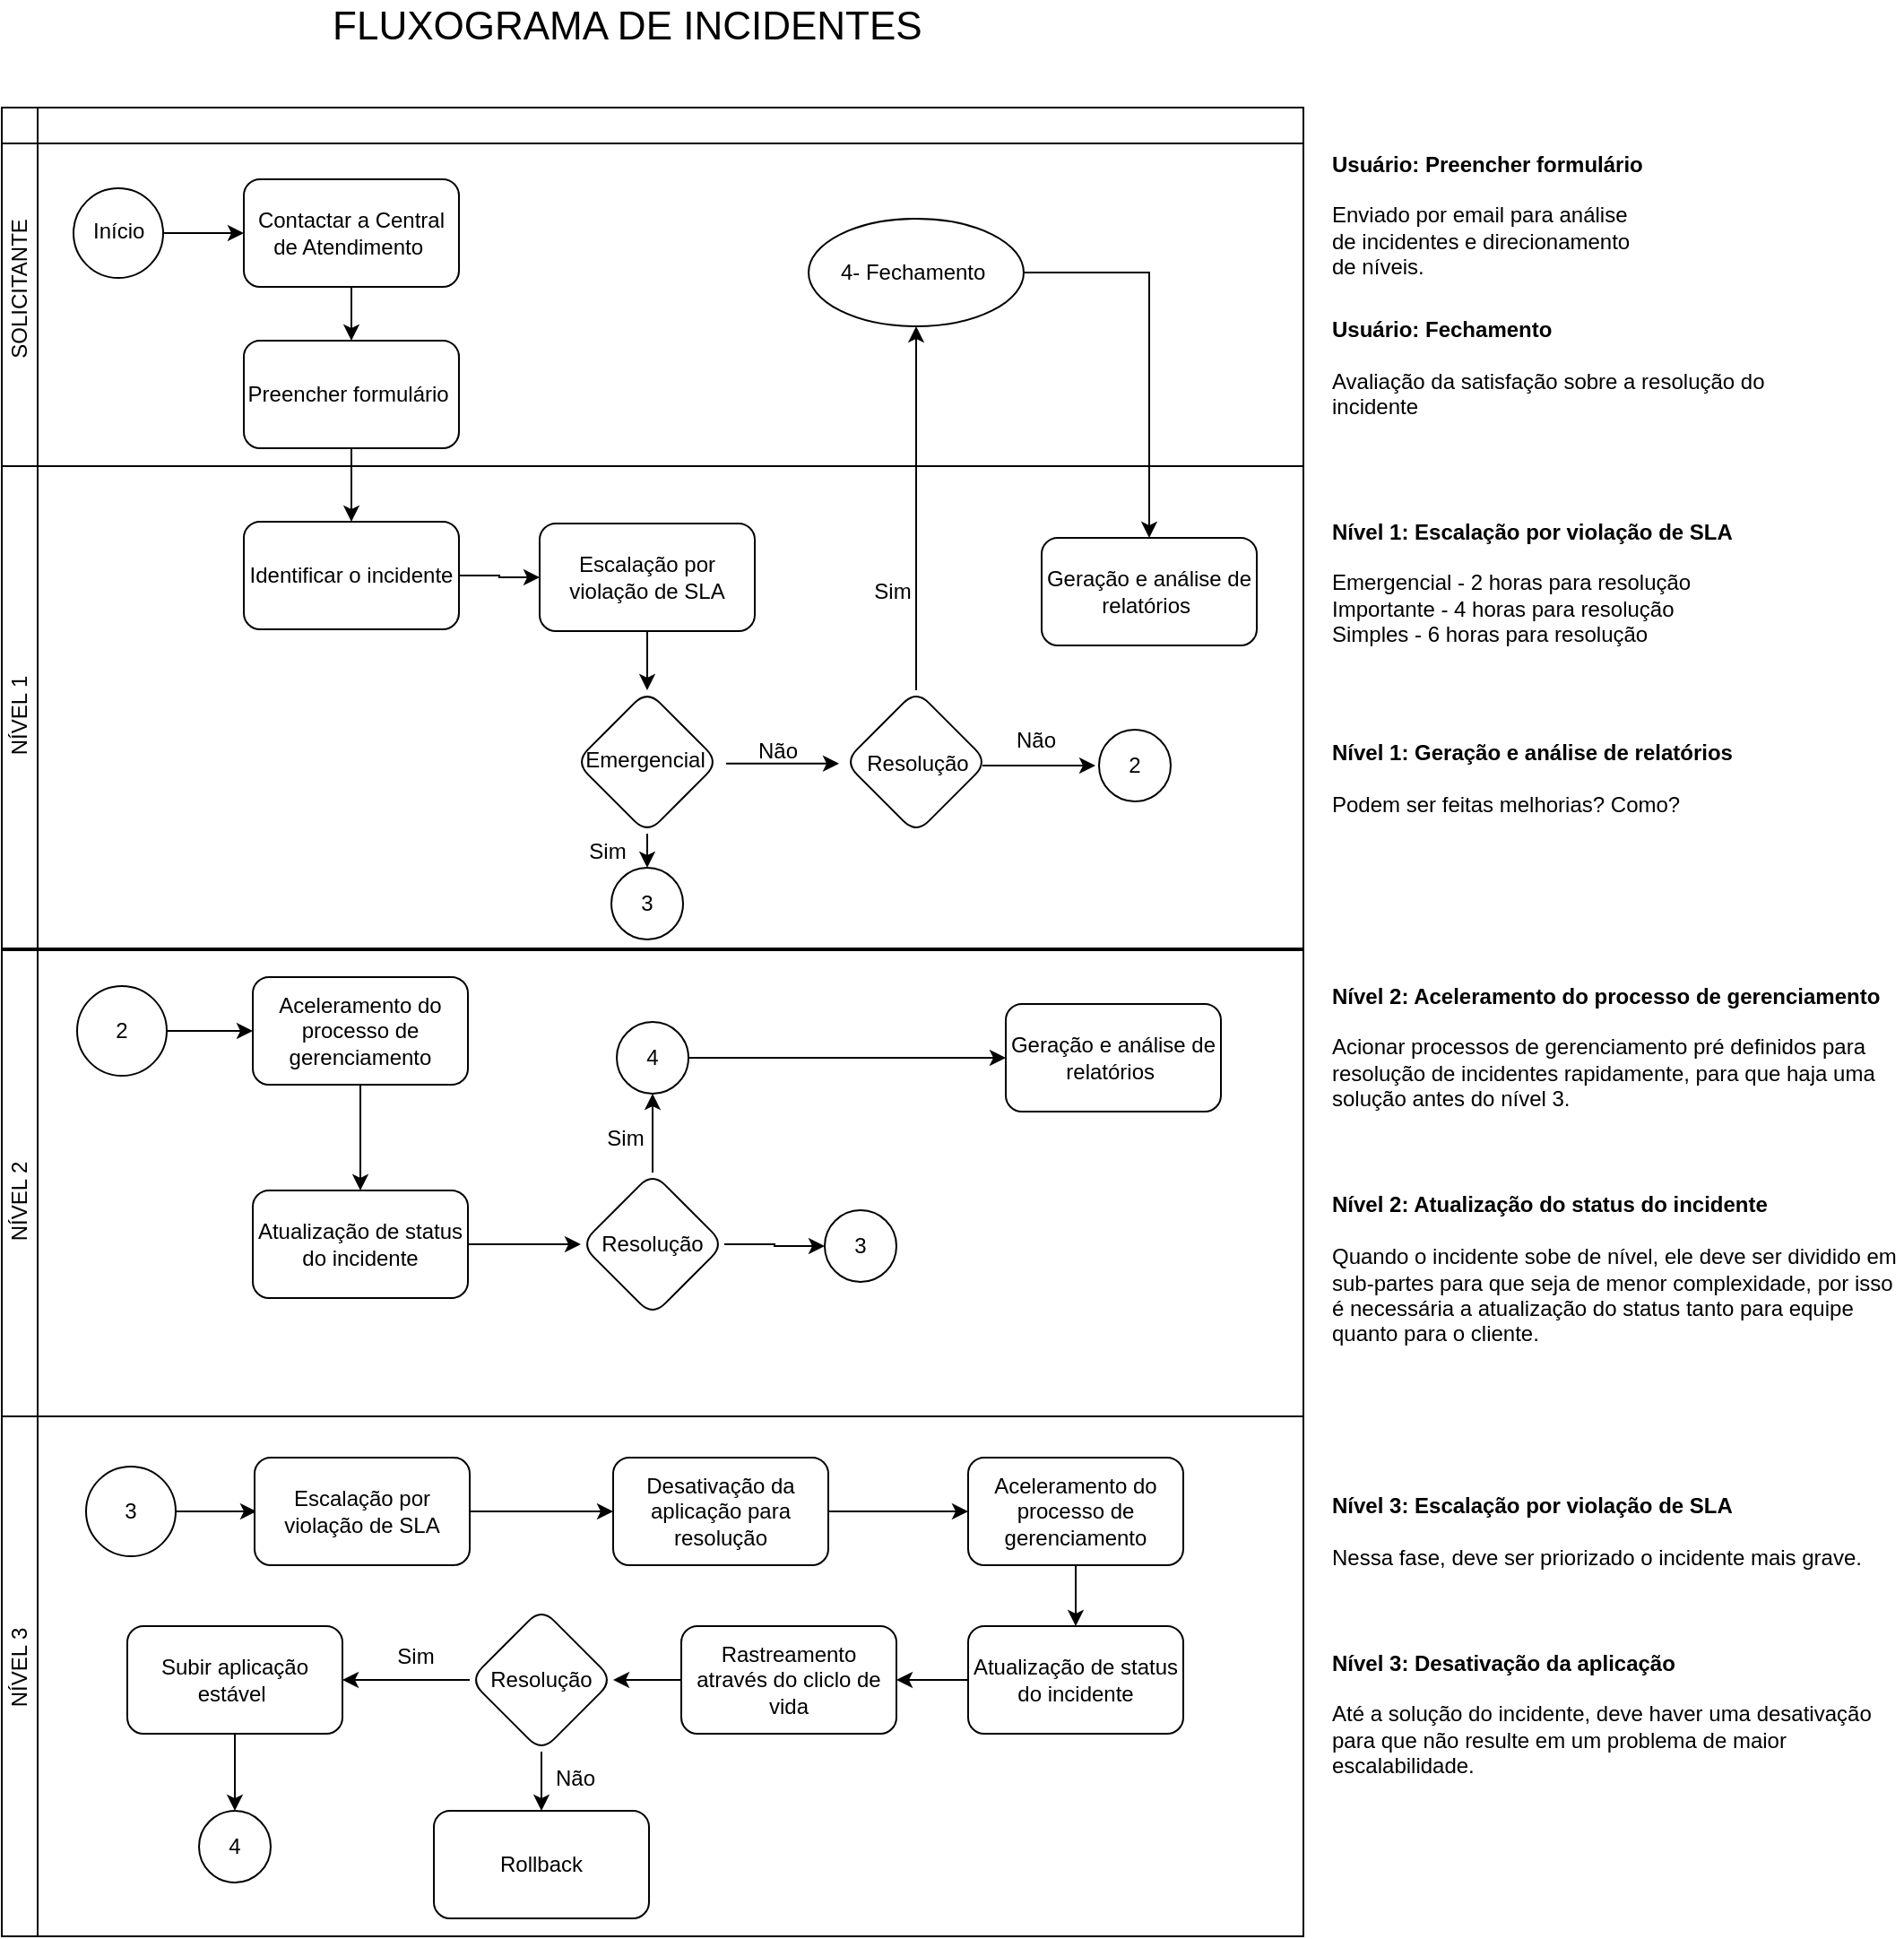 <mxfile version="20.5.3" type="device"><diagram id="nS4AKxoMJuNRNooOBt-V" name="Página-1"><mxGraphModel dx="1108" dy="474" grid="1" gridSize="10" guides="1" tooltips="1" connect="1" arrows="1" fold="1" page="1" pageScale="1" pageWidth="827" pageHeight="1169" math="0" shadow="0"><root><mxCell id="0"/><mxCell id="1" parent="0"/><mxCell id="3wtZB5iYEBLvJO6w4tGM-11" value="" style="shape=internalStorage;whiteSpace=wrap;html=1;backgroundOutline=1;shadow=0;fillColor=#FFFFFF;" parent="1" vertex="1"><mxGeometry x="100" y="790" width="726" height="320" as="geometry"/></mxCell><mxCell id="3wtZB5iYEBLvJO6w4tGM-6" value="" style="shape=internalStorage;whiteSpace=wrap;html=1;backgroundOutline=1;shadow=0;fillColor=#FFFFFF;" parent="1" vertex="1"><mxGeometry x="100" y="540" width="726" height="280" as="geometry"/></mxCell><mxCell id="4buMcNYlioLYaSCC7oOM-18" value="" style="shape=internalStorage;whiteSpace=wrap;html=1;backgroundOutline=1;shadow=0;fillColor=#FFFFFF;" parent="1" vertex="1"><mxGeometry x="100" y="259" width="726" height="300" as="geometry"/></mxCell><mxCell id="4buMcNYlioLYaSCC7oOM-1" value="" style="shape=internalStorage;whiteSpace=wrap;html=1;backgroundOutline=1;shadow=0;fillColor=#FFFFFF;" parent="1" vertex="1"><mxGeometry x="100" y="90" width="726" height="200" as="geometry"/></mxCell><mxCell id="4buMcNYlioLYaSCC7oOM-2" value="SOLICITANTE" style="text;html=1;strokeColor=none;fillColor=none;align=center;verticalAlign=middle;whiteSpace=wrap;rounded=0;rotation=-90;" parent="1" vertex="1"><mxGeometry x="80" y="186" width="60" height="10" as="geometry"/></mxCell><mxCell id="4buMcNYlioLYaSCC7oOM-7" value="" style="edgeStyle=orthogonalEdgeStyle;rounded=0;orthogonalLoop=1;jettySize=auto;html=1;" parent="1" source="4buMcNYlioLYaSCC7oOM-5" target="4buMcNYlioLYaSCC7oOM-6" edge="1"><mxGeometry relative="1" as="geometry"/></mxCell><mxCell id="4buMcNYlioLYaSCC7oOM-5" value="" style="ellipse;whiteSpace=wrap;html=1;aspect=fixed;" parent="1" vertex="1"><mxGeometry x="140" y="135" width="50" height="50" as="geometry"/></mxCell><mxCell id="4buMcNYlioLYaSCC7oOM-22" value="" style="edgeStyle=orthogonalEdgeStyle;rounded=0;orthogonalLoop=1;jettySize=auto;html=1;" parent="1" source="4buMcNYlioLYaSCC7oOM-6" target="4buMcNYlioLYaSCC7oOM-21" edge="1"><mxGeometry relative="1" as="geometry"/></mxCell><mxCell id="4buMcNYlioLYaSCC7oOM-6" value="Contactar a Central de Atendimento&amp;nbsp;" style="rounded=1;whiteSpace=wrap;html=1;" parent="1" vertex="1"><mxGeometry x="235" y="130" width="120" height="60" as="geometry"/></mxCell><mxCell id="4buMcNYlioLYaSCC7oOM-9" value="Início&amp;nbsp;" style="text;html=1;strokeColor=none;fillColor=none;align=center;verticalAlign=middle;whiteSpace=wrap;rounded=0;" parent="1" vertex="1"><mxGeometry x="147" y="149" width="40" height="20" as="geometry"/></mxCell><mxCell id="4buMcNYlioLYaSCC7oOM-21" value="Preencher formulário&amp;nbsp;" style="whiteSpace=wrap;html=1;rounded=1;" parent="1" vertex="1"><mxGeometry x="235" y="220" width="120" height="60" as="geometry"/></mxCell><mxCell id="4buMcNYlioLYaSCC7oOM-24" value="&lt;b&gt;Usuário: Preencher formulário&amp;nbsp;&lt;br&gt;&lt;/b&gt;&lt;br&gt;Enviado por email para análise de incidentes e direcionamento de níveis." style="text;html=1;strokeColor=none;fillColor=none;align=left;verticalAlign=middle;whiteSpace=wrap;rounded=0;shadow=0;fontSize=12;" parent="1" vertex="1"><mxGeometry x="840" y="105" width="180" height="90" as="geometry"/></mxCell><mxCell id="4buMcNYlioLYaSCC7oOM-29" value="" style="edgeStyle=orthogonalEdgeStyle;rounded=0;orthogonalLoop=1;jettySize=auto;html=1;fontSize=12;" parent="1" source="4buMcNYlioLYaSCC7oOM-26" target="4buMcNYlioLYaSCC7oOM-28" edge="1"><mxGeometry relative="1" as="geometry"/></mxCell><mxCell id="4buMcNYlioLYaSCC7oOM-26" value="Identificar o incidente" style="rounded=1;whiteSpace=wrap;html=1;shadow=0;fontSize=12;fillColor=#FFFFFF;" parent="1" vertex="1"><mxGeometry x="235" y="321" width="120" height="60" as="geometry"/></mxCell><mxCell id="4buMcNYlioLYaSCC7oOM-31" value="" style="edgeStyle=orthogonalEdgeStyle;rounded=0;orthogonalLoop=1;jettySize=auto;html=1;fontSize=12;" parent="1" source="4buMcNYlioLYaSCC7oOM-28" target="4buMcNYlioLYaSCC7oOM-30" edge="1"><mxGeometry relative="1" as="geometry"/></mxCell><mxCell id="4buMcNYlioLYaSCC7oOM-28" value="Escalação por violação de SLA" style="rounded=1;whiteSpace=wrap;html=1;shadow=0;fontSize=12;fillColor=#FFFFFF;" parent="1" vertex="1"><mxGeometry x="400" y="322" width="120" height="60" as="geometry"/></mxCell><mxCell id="4buMcNYlioLYaSCC7oOM-27" style="edgeStyle=orthogonalEdgeStyle;rounded=0;orthogonalLoop=1;jettySize=auto;html=1;exitX=0.5;exitY=1;exitDx=0;exitDy=0;fontSize=12;" parent="1" source="4buMcNYlioLYaSCC7oOM-21" target="4buMcNYlioLYaSCC7oOM-26" edge="1"><mxGeometry relative="1" as="geometry"/></mxCell><mxCell id="3wtZB5iYEBLvJO6w4tGM-42" style="edgeStyle=orthogonalEdgeStyle;rounded=0;orthogonalLoop=1;jettySize=auto;html=1;exitX=0.5;exitY=1;exitDx=0;exitDy=0;entryX=0.5;entryY=0;entryDx=0;entryDy=0;" parent="1" source="4buMcNYlioLYaSCC7oOM-30" target="3wtZB5iYEBLvJO6w4tGM-41" edge="1"><mxGeometry relative="1" as="geometry"/></mxCell><mxCell id="4buMcNYlioLYaSCC7oOM-30" value="" style="rhombus;whiteSpace=wrap;html=1;fillColor=#FFFFFF;rounded=1;shadow=0;" parent="1" vertex="1"><mxGeometry x="420" y="415" width="80" height="80" as="geometry"/></mxCell><mxCell id="3wtZB5iYEBLvJO6w4tGM-2" value="Emergencial" style="text;html=1;strokeColor=none;fillColor=none;align=center;verticalAlign=middle;whiteSpace=wrap;rounded=0;" parent="1" vertex="1"><mxGeometry x="429" y="439" width="60" height="30" as="geometry"/></mxCell><mxCell id="3wtZB5iYEBLvJO6w4tGM-10" value="NÍVEL 1" style="text;html=1;strokeColor=none;fillColor=none;align=center;verticalAlign=middle;whiteSpace=wrap;rounded=0;rotation=-90;" parent="1" vertex="1"><mxGeometry x="-10" y="424" width="240" height="10" as="geometry"/></mxCell><mxCell id="3wtZB5iYEBLvJO6w4tGM-12" value="NÍVEL 3" style="text;html=1;strokeColor=none;fillColor=none;align=center;verticalAlign=middle;whiteSpace=wrap;rounded=0;rotation=-90;" parent="1" vertex="1"><mxGeometry x="-10" y="955" width="240" height="10" as="geometry"/></mxCell><mxCell id="3wtZB5iYEBLvJO6w4tGM-13" value="NÍVEL 2" style="text;html=1;strokeColor=none;fillColor=none;align=center;verticalAlign=middle;whiteSpace=wrap;rounded=0;rotation=-90;" parent="1" vertex="1"><mxGeometry x="-10" y="695" width="240" height="10" as="geometry"/></mxCell><mxCell id="3wtZB5iYEBLvJO6w4tGM-15" value="Sim" style="text;html=1;strokeColor=none;fillColor=none;align=center;verticalAlign=middle;whiteSpace=wrap;rounded=0;" parent="1" vertex="1"><mxGeometry x="408" y="490" width="60" height="30" as="geometry"/></mxCell><mxCell id="3wtZB5iYEBLvJO6w4tGM-16" value="Não" style="text;html=1;strokeColor=none;fillColor=none;align=center;verticalAlign=middle;whiteSpace=wrap;rounded=0;" parent="1" vertex="1"><mxGeometry x="503" y="434" width="60" height="30" as="geometry"/></mxCell><mxCell id="3wtZB5iYEBLvJO6w4tGM-28" value="" style="edgeStyle=orthogonalEdgeStyle;rounded=0;orthogonalLoop=1;jettySize=auto;html=1;" parent="1" source="3wtZB5iYEBLvJO6w4tGM-17" target="3wtZB5iYEBLvJO6w4tGM-27" edge="1"><mxGeometry relative="1" as="geometry"/></mxCell><mxCell id="3wtZB5iYEBLvJO6w4tGM-46" value="" style="edgeStyle=orthogonalEdgeStyle;rounded=0;orthogonalLoop=1;jettySize=auto;html=1;" parent="1" edge="1"><mxGeometry relative="1" as="geometry"><mxPoint x="647" y="457" as="sourcePoint"/><mxPoint x="710" y="457" as="targetPoint"/><Array as="points"><mxPoint x="670" y="457"/><mxPoint x="670" y="457"/></Array></mxGeometry></mxCell><mxCell id="3wtZB5iYEBLvJO6w4tGM-17" value="" style="rhombus;whiteSpace=wrap;html=1;fillColor=#FFFFFF;rounded=1;shadow=0;" parent="1" vertex="1"><mxGeometry x="570" y="415" width="80" height="80" as="geometry"/></mxCell><mxCell id="3wtZB5iYEBLvJO6w4tGM-19" value="Resolução" style="text;html=1;strokeColor=none;fillColor=none;align=center;verticalAlign=middle;whiteSpace=wrap;rounded=0;" parent="1" vertex="1"><mxGeometry x="581" y="441" width="60" height="30" as="geometry"/></mxCell><mxCell id="3wtZB5iYEBLvJO6w4tGM-31" value="" style="edgeStyle=orthogonalEdgeStyle;rounded=0;orthogonalLoop=1;jettySize=auto;html=1;" parent="1" source="3wtZB5iYEBLvJO6w4tGM-27" target="3wtZB5iYEBLvJO6w4tGM-30" edge="1"><mxGeometry relative="1" as="geometry"/></mxCell><mxCell id="3wtZB5iYEBLvJO6w4tGM-27" value="4- Fechamento&amp;nbsp;" style="ellipse;whiteSpace=wrap;html=1;fillColor=#FFFFFF;rounded=1;shadow=0;" parent="1" vertex="1"><mxGeometry x="550" y="152" width="120" height="60" as="geometry"/></mxCell><mxCell id="3wtZB5iYEBLvJO6w4tGM-30" value="Geração e análise de relatórios&amp;nbsp;" style="whiteSpace=wrap;html=1;fillColor=#FFFFFF;rounded=1;shadow=0;" parent="1" vertex="1"><mxGeometry x="680" y="330" width="120" height="60" as="geometry"/></mxCell><mxCell id="3wtZB5iYEBLvJO6w4tGM-35" value="Sim" style="text;html=1;strokeColor=none;fillColor=none;align=center;verticalAlign=middle;whiteSpace=wrap;rounded=0;" parent="1" vertex="1"><mxGeometry x="567" y="345" width="60" height="30" as="geometry"/></mxCell><mxCell id="3wtZB5iYEBLvJO6w4tGM-38" value="Não" style="text;html=1;strokeColor=none;fillColor=none;align=center;verticalAlign=middle;whiteSpace=wrap;rounded=0;" parent="1" vertex="1"><mxGeometry x="647" y="428" width="60" height="30" as="geometry"/></mxCell><mxCell id="3wtZB5iYEBLvJO6w4tGM-51" value="" style="edgeStyle=orthogonalEdgeStyle;rounded=0;orthogonalLoop=1;jettySize=auto;html=1;" parent="1" source="3wtZB5iYEBLvJO6w4tGM-40" target="3wtZB5iYEBLvJO6w4tGM-50" edge="1"><mxGeometry relative="1" as="geometry"/></mxCell><mxCell id="3wtZB5iYEBLvJO6w4tGM-40" value="Aceleramento do processo de gerenciamento" style="rounded=1;whiteSpace=wrap;html=1;" parent="1" vertex="1"><mxGeometry x="240" y="575" width="120" height="60" as="geometry"/></mxCell><mxCell id="3wtZB5iYEBLvJO6w4tGM-41" value="3" style="ellipse;whiteSpace=wrap;html=1;aspect=fixed;" parent="1" vertex="1"><mxGeometry x="440" y="514" width="40" height="40" as="geometry"/></mxCell><mxCell id="3wtZB5iYEBLvJO6w4tGM-44" value="2" style="ellipse;whiteSpace=wrap;html=1;aspect=fixed;" parent="1" vertex="1"><mxGeometry x="712" y="437" width="40" height="40" as="geometry"/></mxCell><mxCell id="3wtZB5iYEBLvJO6w4tGM-48" value="" style="edgeStyle=orthogonalEdgeStyle;rounded=0;orthogonalLoop=1;jettySize=auto;html=1;" parent="1" source="3wtZB5iYEBLvJO6w4tGM-47" target="3wtZB5iYEBLvJO6w4tGM-40" edge="1"><mxGeometry relative="1" as="geometry"/></mxCell><mxCell id="3wtZB5iYEBLvJO6w4tGM-47" value="2" style="ellipse;whiteSpace=wrap;html=1;aspect=fixed;" parent="1" vertex="1"><mxGeometry x="142" y="580" width="50" height="50" as="geometry"/></mxCell><mxCell id="3wtZB5iYEBLvJO6w4tGM-53" value="" style="edgeStyle=orthogonalEdgeStyle;rounded=0;orthogonalLoop=1;jettySize=auto;html=1;" parent="1" source="3wtZB5iYEBLvJO6w4tGM-50" target="3wtZB5iYEBLvJO6w4tGM-52" edge="1"><mxGeometry relative="1" as="geometry"/></mxCell><mxCell id="3wtZB5iYEBLvJO6w4tGM-50" value="Atualização de status do incidente" style="whiteSpace=wrap;html=1;rounded=1;" parent="1" vertex="1"><mxGeometry x="240" y="694" width="120" height="60" as="geometry"/></mxCell><mxCell id="3wtZB5iYEBLvJO6w4tGM-59" value="" style="edgeStyle=orthogonalEdgeStyle;rounded=0;orthogonalLoop=1;jettySize=auto;html=1;" parent="1" source="3wtZB5iYEBLvJO6w4tGM-52" target="3wtZB5iYEBLvJO6w4tGM-57" edge="1"><mxGeometry relative="1" as="geometry"/></mxCell><mxCell id="3wtZB5iYEBLvJO6w4tGM-62" value="" style="edgeStyle=orthogonalEdgeStyle;rounded=0;orthogonalLoop=1;jettySize=auto;html=1;" parent="1" source="3wtZB5iYEBLvJO6w4tGM-52" target="3wtZB5iYEBLvJO6w4tGM-61" edge="1"><mxGeometry relative="1" as="geometry"/></mxCell><mxCell id="3wtZB5iYEBLvJO6w4tGM-52" value="Resolução" style="rhombus;whiteSpace=wrap;html=1;rounded=1;" parent="1" vertex="1"><mxGeometry x="423" y="684" width="80" height="80" as="geometry"/></mxCell><mxCell id="3wtZB5iYEBLvJO6w4tGM-64" style="edgeStyle=orthogonalEdgeStyle;rounded=0;orthogonalLoop=1;jettySize=auto;html=1;exitX=1;exitY=0.5;exitDx=0;exitDy=0;entryX=0;entryY=0.5;entryDx=0;entryDy=0;" parent="1" source="3wtZB5iYEBLvJO6w4tGM-57" target="3wtZB5iYEBLvJO6w4tGM-63" edge="1"><mxGeometry relative="1" as="geometry"/></mxCell><mxCell id="3wtZB5iYEBLvJO6w4tGM-57" value="4" style="ellipse;whiteSpace=wrap;html=1;aspect=fixed;" parent="1" vertex="1"><mxGeometry x="443" y="600" width="40" height="40" as="geometry"/></mxCell><mxCell id="3wtZB5iYEBLvJO6w4tGM-60" value="Sim" style="text;html=1;strokeColor=none;fillColor=none;align=center;verticalAlign=middle;whiteSpace=wrap;rounded=0;" parent="1" vertex="1"><mxGeometry x="418" y="650" width="60" height="30" as="geometry"/></mxCell><mxCell id="3wtZB5iYEBLvJO6w4tGM-61" value="3" style="ellipse;whiteSpace=wrap;html=1;aspect=fixed;" parent="1" vertex="1"><mxGeometry x="559" y="705" width="40" height="40" as="geometry"/></mxCell><mxCell id="3wtZB5iYEBLvJO6w4tGM-63" value="Geração e análise de relatórios&amp;nbsp;" style="whiteSpace=wrap;html=1;fillColor=#FFFFFF;rounded=1;shadow=0;" parent="1" vertex="1"><mxGeometry x="660" y="590" width="120" height="60" as="geometry"/></mxCell><mxCell id="3wtZB5iYEBLvJO6w4tGM-69" value="" style="edgeStyle=orthogonalEdgeStyle;rounded=0;orthogonalLoop=1;jettySize=auto;html=1;" parent="1" source="3wtZB5iYEBLvJO6w4tGM-67" edge="1"><mxGeometry relative="1" as="geometry"><mxPoint x="242" y="873" as="targetPoint"/></mxGeometry></mxCell><mxCell id="3wtZB5iYEBLvJO6w4tGM-67" value="3" style="ellipse;whiteSpace=wrap;html=1;aspect=fixed;" parent="1" vertex="1"><mxGeometry x="147" y="848" width="50" height="50" as="geometry"/></mxCell><mxCell id="3wtZB5iYEBLvJO6w4tGM-72" value="" style="edgeStyle=orthogonalEdgeStyle;rounded=0;orthogonalLoop=1;jettySize=auto;html=1;" parent="1" source="3wtZB5iYEBLvJO6w4tGM-70" target="3wtZB5iYEBLvJO6w4tGM-71" edge="1"><mxGeometry relative="1" as="geometry"/></mxCell><mxCell id="3wtZB5iYEBLvJO6w4tGM-70" value="Escalação por violação de SLA" style="rounded=1;whiteSpace=wrap;html=1;shadow=0;fontSize=12;fillColor=#FFFFFF;" parent="1" vertex="1"><mxGeometry x="241" y="843" width="120" height="60" as="geometry"/></mxCell><mxCell id="3wtZB5iYEBLvJO6w4tGM-74" value="" style="edgeStyle=orthogonalEdgeStyle;rounded=0;orthogonalLoop=1;jettySize=auto;html=1;" parent="1" source="3wtZB5iYEBLvJO6w4tGM-71" target="3wtZB5iYEBLvJO6w4tGM-73" edge="1"><mxGeometry relative="1" as="geometry"/></mxCell><mxCell id="3wtZB5iYEBLvJO6w4tGM-71" value="Desativação da aplicação para resolução" style="whiteSpace=wrap;html=1;fillColor=#FFFFFF;rounded=1;shadow=0;" parent="1" vertex="1"><mxGeometry x="441" y="843" width="120" height="60" as="geometry"/></mxCell><mxCell id="3wtZB5iYEBLvJO6w4tGM-76" value="" style="edgeStyle=orthogonalEdgeStyle;rounded=0;orthogonalLoop=1;jettySize=auto;html=1;" parent="1" source="3wtZB5iYEBLvJO6w4tGM-73" target="3wtZB5iYEBLvJO6w4tGM-75" edge="1"><mxGeometry relative="1" as="geometry"/></mxCell><mxCell id="3wtZB5iYEBLvJO6w4tGM-73" value="Aceleramento do processo de gerenciamento" style="rounded=1;whiteSpace=wrap;html=1;" parent="1" vertex="1"><mxGeometry x="639" y="843" width="120" height="60" as="geometry"/></mxCell><mxCell id="3wtZB5iYEBLvJO6w4tGM-78" value="" style="edgeStyle=orthogonalEdgeStyle;rounded=0;orthogonalLoop=1;jettySize=auto;html=1;" parent="1" source="3wtZB5iYEBLvJO6w4tGM-75" target="3wtZB5iYEBLvJO6w4tGM-77" edge="1"><mxGeometry relative="1" as="geometry"/></mxCell><mxCell id="3wtZB5iYEBLvJO6w4tGM-75" value="Atualização de status do incidente" style="whiteSpace=wrap;html=1;rounded=1;" parent="1" vertex="1"><mxGeometry x="639" y="937" width="120" height="60" as="geometry"/></mxCell><mxCell id="3wtZB5iYEBLvJO6w4tGM-85" value="" style="edgeStyle=orthogonalEdgeStyle;rounded=0;orthogonalLoop=1;jettySize=auto;html=1;" parent="1" source="3wtZB5iYEBLvJO6w4tGM-77" target="3wtZB5iYEBLvJO6w4tGM-82" edge="1"><mxGeometry relative="1" as="geometry"/></mxCell><mxCell id="3wtZB5iYEBLvJO6w4tGM-77" value="Rastreamento através do cliclo de vida" style="whiteSpace=wrap;html=1;rounded=1;" parent="1" vertex="1"><mxGeometry x="479" y="937" width="120" height="60" as="geometry"/></mxCell><mxCell id="3wtZB5iYEBLvJO6w4tGM-84" value="" style="edgeStyle=orthogonalEdgeStyle;rounded=0;orthogonalLoop=1;jettySize=auto;html=1;" parent="1" source="3wtZB5iYEBLvJO6w4tGM-82" target="3wtZB5iYEBLvJO6w4tGM-83" edge="1"><mxGeometry relative="1" as="geometry"/></mxCell><mxCell id="3wtZB5iYEBLvJO6w4tGM-96" value="" style="edgeStyle=orthogonalEdgeStyle;rounded=0;orthogonalLoop=1;jettySize=auto;html=1;" parent="1" source="3wtZB5iYEBLvJO6w4tGM-82" target="3wtZB5iYEBLvJO6w4tGM-95" edge="1"><mxGeometry relative="1" as="geometry"/></mxCell><mxCell id="3wtZB5iYEBLvJO6w4tGM-82" value="Resolução" style="rhombus;whiteSpace=wrap;html=1;rounded=1;" parent="1" vertex="1"><mxGeometry x="361" y="927" width="80" height="80" as="geometry"/></mxCell><mxCell id="3wtZB5iYEBLvJO6w4tGM-91" value="" style="edgeStyle=orthogonalEdgeStyle;rounded=0;orthogonalLoop=1;jettySize=auto;html=1;" parent="1" source="3wtZB5iYEBLvJO6w4tGM-83" target="3wtZB5iYEBLvJO6w4tGM-90" edge="1"><mxGeometry relative="1" as="geometry"/></mxCell><mxCell id="3wtZB5iYEBLvJO6w4tGM-83" value="Subir aplicação estável&amp;nbsp;" style="whiteSpace=wrap;html=1;rounded=1;" parent="1" vertex="1"><mxGeometry x="170" y="937" width="120" height="60" as="geometry"/></mxCell><mxCell id="3wtZB5iYEBLvJO6w4tGM-86" value="Sim" style="text;html=1;strokeColor=none;fillColor=none;align=center;verticalAlign=middle;whiteSpace=wrap;rounded=0;" parent="1" vertex="1"><mxGeometry x="301" y="939" width="60" height="30" as="geometry"/></mxCell><mxCell id="3wtZB5iYEBLvJO6w4tGM-90" value="4" style="ellipse;whiteSpace=wrap;html=1;aspect=fixed;" parent="1" vertex="1"><mxGeometry x="210" y="1040" width="40" height="40" as="geometry"/></mxCell><mxCell id="3wtZB5iYEBLvJO6w4tGM-95" value="Rollback" style="rounded=1;whiteSpace=wrap;html=1;" parent="1" vertex="1"><mxGeometry x="341" y="1040" width="120" height="60" as="geometry"/></mxCell><mxCell id="3wtZB5iYEBLvJO6w4tGM-97" value="Não" style="text;html=1;strokeColor=none;fillColor=none;align=center;verticalAlign=middle;whiteSpace=wrap;rounded=0;" parent="1" vertex="1"><mxGeometry x="390" y="1007" width="60" height="30" as="geometry"/></mxCell><mxCell id="3wtZB5iYEBLvJO6w4tGM-101" value="" style="edgeStyle=orthogonalEdgeStyle;rounded=0;orthogonalLoop=1;jettySize=auto;html=1;" parent="1" edge="1"><mxGeometry relative="1" as="geometry"><mxPoint x="504" y="455.87" as="sourcePoint"/><mxPoint x="567" y="455.87" as="targetPoint"/><Array as="points"><mxPoint x="527" y="455.87"/><mxPoint x="527" y="455.87"/></Array></mxGeometry></mxCell><mxCell id="8IUPnyNFgtu_fODzwSD4-1" value="FLUXOGRAMA DE INCIDENTES&amp;nbsp;" style="text;html=1;strokeColor=none;fillColor=none;align=center;verticalAlign=middle;whiteSpace=wrap;rounded=0;fontSize=22;" parent="1" vertex="1"><mxGeometry x="266" y="30" width="372" height="30" as="geometry"/></mxCell><mxCell id="8IUPnyNFgtu_fODzwSD4-2" value="&lt;b&gt;Usuário: Fechamento&amp;nbsp;&lt;br&gt;&lt;/b&gt;&lt;br&gt;Avaliação da satisfação sobre a resolução do incidente&amp;nbsp;" style="text;html=1;strokeColor=none;fillColor=none;align=left;verticalAlign=middle;whiteSpace=wrap;rounded=0;shadow=0;fontSize=12;" parent="1" vertex="1"><mxGeometry x="840" y="190" width="280" height="90" as="geometry"/></mxCell><mxCell id="8IUPnyNFgtu_fODzwSD4-3" value="&lt;b&gt;Nível 1: Escalação por violação de SLA&lt;br&gt;&lt;/b&gt;&amp;nbsp;&lt;br&gt;Emergencial - 2 horas para resolução&amp;nbsp;&amp;nbsp;&lt;br&gt;Importante - 4 horas para resolução&lt;br&gt;Simples - 6 horas para resolução" style="text;html=1;strokeColor=none;fillColor=none;align=left;verticalAlign=middle;whiteSpace=wrap;rounded=0;shadow=0;fontSize=12;" parent="1" vertex="1"><mxGeometry x="840" y="310" width="320" height="90" as="geometry"/></mxCell><mxCell id="8IUPnyNFgtu_fODzwSD4-4" value="&lt;b&gt;Nível 1:&amp;nbsp;&lt;/b&gt;&lt;span style=&quot;text-align: center;&quot;&gt;&lt;b&gt;Geração e análise de relatórios&amp;nbsp;&lt;/b&gt;&lt;/span&gt;&lt;b&gt;&lt;br&gt;&lt;/b&gt;&amp;nbsp;&lt;br&gt;Podem ser feitas melhorias? Como?" style="text;html=1;strokeColor=none;fillColor=none;align=left;verticalAlign=middle;whiteSpace=wrap;rounded=0;shadow=0;fontSize=12;" parent="1" vertex="1"><mxGeometry x="840" y="419" width="320" height="90" as="geometry"/></mxCell><mxCell id="8IUPnyNFgtu_fODzwSD4-5" value="&lt;div style=&quot;&quot;&gt;&lt;b style=&quot;background-color: initial;&quot;&gt;Nível 2: Aceleramento do processo de gerenciamento&amp;nbsp;&lt;/b&gt;&lt;/div&gt;&amp;nbsp;&lt;br&gt;Acionar processos de gerenciamento pré definidos para resolução de incidentes rapidamente, para que haja uma solução antes do nível 3." style="text;html=1;strokeColor=none;fillColor=none;align=left;verticalAlign=middle;whiteSpace=wrap;rounded=0;shadow=0;fontSize=12;" parent="1" vertex="1"><mxGeometry x="840" y="569" width="320" height="90" as="geometry"/></mxCell><mxCell id="8IUPnyNFgtu_fODzwSD4-6" value="&lt;div style=&quot;&quot;&gt;&lt;b style=&quot;background-color: initial;&quot;&gt;Nível 2: Atualização do status do incidente&lt;/b&gt;&lt;/div&gt;&amp;nbsp;&lt;br&gt;Quando o incidente sobe de nível, ele deve ser dividido em sub-partes para que seja de menor complexidade, por isso é necessária a atualização do status tanto para equipe quanto para o cliente.&amp;nbsp;" style="text;html=1;strokeColor=none;fillColor=none;align=left;verticalAlign=middle;whiteSpace=wrap;rounded=0;shadow=0;fontSize=12;" parent="1" vertex="1"><mxGeometry x="840" y="693" width="320" height="90" as="geometry"/></mxCell><mxCell id="8IUPnyNFgtu_fODzwSD4-7" value="&lt;div style=&quot;&quot;&gt;&lt;b style=&quot;background-color: initial;&quot;&gt;Nível 3: Desativação da aplicação&lt;/b&gt;&lt;/div&gt;&amp;nbsp;&lt;br&gt;Até a solução do incidente, deve haver uma desativação para que não resulte em um problema de maior escalabilidade.&amp;nbsp;" style="text;html=1;strokeColor=none;fillColor=none;align=left;verticalAlign=middle;whiteSpace=wrap;rounded=0;shadow=0;fontSize=12;" parent="1" vertex="1"><mxGeometry x="840" y="941" width="320" height="90" as="geometry"/></mxCell><mxCell id="8IUPnyNFgtu_fODzwSD4-8" value="&lt;b&gt;Nível 3: Escalação por violação de SLA&lt;br&gt;&lt;/b&gt;&amp;nbsp;&lt;br&gt;Nessa fase, deve ser priorizado o incidente mais grave." style="text;html=1;strokeColor=none;fillColor=none;align=left;verticalAlign=middle;whiteSpace=wrap;rounded=0;shadow=0;fontSize=12;" parent="1" vertex="1"><mxGeometry x="840" y="839" width="320" height="90" as="geometry"/></mxCell></root></mxGraphModel></diagram></mxfile>